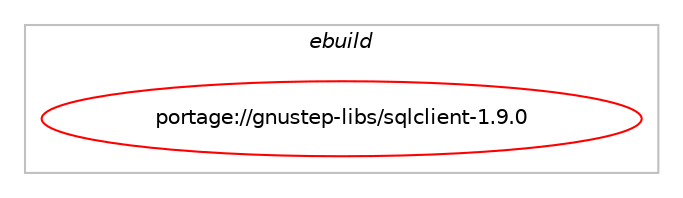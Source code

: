 digraph prolog {

# *************
# Graph options
# *************

newrank=true;
concentrate=true;
compound=true;
graph [rankdir=LR,fontname=Helvetica,fontsize=10,ranksep=1.5];#, ranksep=2.5, nodesep=0.2];
edge  [arrowhead=vee];
node  [fontname=Helvetica,fontsize=10];

# **********
# The ebuild
# **********

subgraph cluster_leftcol {
color=gray;
label=<<i>ebuild</i>>;
id [label="portage://gnustep-libs/sqlclient-1.9.0", color=red, width=4, href="../gnustep-libs/sqlclient-1.9.0.svg"];
}

# ****************
# The dependencies
# ****************

subgraph cluster_midcol {
color=gray;
label=<<i>dependencies</i>>;
subgraph cluster_compile {
fillcolor="#eeeeee";
style=filled;
label=<<i>compile</i>>;
# *** BEGIN UNKNOWN DEPENDENCY TYPE (TODO) ***
# id -> equal(use_conditional_group(positive,java,portage://gnustep-libs/sqlclient-1.9.0,[package_dependency(portage://gnustep-libs/sqlclient-1.9.0,install,no,dev-java,java-config,greaterequal,[2.2.0,,-r3,2.2.0-r3],[],[])]))
# *** END UNKNOWN DEPENDENCY TYPE (TODO) ***

# *** BEGIN UNKNOWN DEPENDENCY TYPE (TODO) ***
# id -> equal(use_conditional_group(positive,mysql,portage://gnustep-libs/sqlclient-1.9.0,[package_dependency(portage://gnustep-libs/sqlclient-1.9.0,install,no,dev-db,mysql-connector-c,none,[,,],any_same_slot,[])]))
# *** END UNKNOWN DEPENDENCY TYPE (TODO) ***

# *** BEGIN UNKNOWN DEPENDENCY TYPE (TODO) ***
# id -> equal(use_conditional_group(positive,postgres,portage://gnustep-libs/sqlclient-1.9.0,[package_dependency(portage://gnustep-libs/sqlclient-1.9.0,install,no,dev-db,postgresql,none,[,,],any_same_slot,[])]))
# *** END UNKNOWN DEPENDENCY TYPE (TODO) ***

# *** BEGIN UNKNOWN DEPENDENCY TYPE (TODO) ***
# id -> equal(use_conditional_group(positive,sqlite,portage://gnustep-libs/sqlclient-1.9.0,[package_dependency(portage://gnustep-libs/sqlclient-1.9.0,install,no,dev-db,sqlite,greaterequal,[3,,,3],[],[])]))
# *** END UNKNOWN DEPENDENCY TYPE (TODO) ***

# *** BEGIN UNKNOWN DEPENDENCY TYPE (TODO) ***
# id -> equal(package_dependency(portage://gnustep-libs/sqlclient-1.9.0,install,no,gnustep-libs,performance,greaterequal,[0.3.2,,,0.3.2],[],[]))
# *** END UNKNOWN DEPENDENCY TYPE (TODO) ***

# *** BEGIN UNKNOWN DEPENDENCY TYPE (TODO) ***
# id -> equal(package_dependency(portage://gnustep-libs/sqlclient-1.9.0,install,no,virtual,gnustep-back,none,[,,],[],[]))
# *** END UNKNOWN DEPENDENCY TYPE (TODO) ***

}
subgraph cluster_compileandrun {
fillcolor="#eeeeee";
style=filled;
label=<<i>compile and run</i>>;
}
subgraph cluster_run {
fillcolor="#eeeeee";
style=filled;
label=<<i>run</i>>;
# *** BEGIN UNKNOWN DEPENDENCY TYPE (TODO) ***
# id -> equal(use_conditional_group(positive,java,portage://gnustep-libs/sqlclient-1.9.0,[package_dependency(portage://gnustep-libs/sqlclient-1.9.0,run,no,dev-java,java-config,greaterequal,[2.2.0,,-r3,2.2.0-r3],[],[])]))
# *** END UNKNOWN DEPENDENCY TYPE (TODO) ***

# *** BEGIN UNKNOWN DEPENDENCY TYPE (TODO) ***
# id -> equal(use_conditional_group(positive,mysql,portage://gnustep-libs/sqlclient-1.9.0,[package_dependency(portage://gnustep-libs/sqlclient-1.9.0,run,no,dev-db,mysql-connector-c,none,[,,],any_same_slot,[])]))
# *** END UNKNOWN DEPENDENCY TYPE (TODO) ***

# *** BEGIN UNKNOWN DEPENDENCY TYPE (TODO) ***
# id -> equal(use_conditional_group(positive,postgres,portage://gnustep-libs/sqlclient-1.9.0,[package_dependency(portage://gnustep-libs/sqlclient-1.9.0,run,no,dev-db,postgresql,none,[,,],any_same_slot,[])]))
# *** END UNKNOWN DEPENDENCY TYPE (TODO) ***

# *** BEGIN UNKNOWN DEPENDENCY TYPE (TODO) ***
# id -> equal(use_conditional_group(positive,sqlite,portage://gnustep-libs/sqlclient-1.9.0,[package_dependency(portage://gnustep-libs/sqlclient-1.9.0,run,no,dev-db,sqlite,greaterequal,[3,,,3],[],[])]))
# *** END UNKNOWN DEPENDENCY TYPE (TODO) ***

# *** BEGIN UNKNOWN DEPENDENCY TYPE (TODO) ***
# id -> equal(package_dependency(portage://gnustep-libs/sqlclient-1.9.0,run,no,gnustep-libs,performance,greaterequal,[0.3.2,,,0.3.2],[],[]))
# *** END UNKNOWN DEPENDENCY TYPE (TODO) ***

# *** BEGIN UNKNOWN DEPENDENCY TYPE (TODO) ***
# id -> equal(package_dependency(portage://gnustep-libs/sqlclient-1.9.0,run,no,virtual,gnustep-back,none,[,,],[],[]))
# *** END UNKNOWN DEPENDENCY TYPE (TODO) ***

}
}

# **************
# The candidates
# **************

subgraph cluster_choices {
rank=same;
color=gray;
label=<<i>candidates</i>>;

}

}
